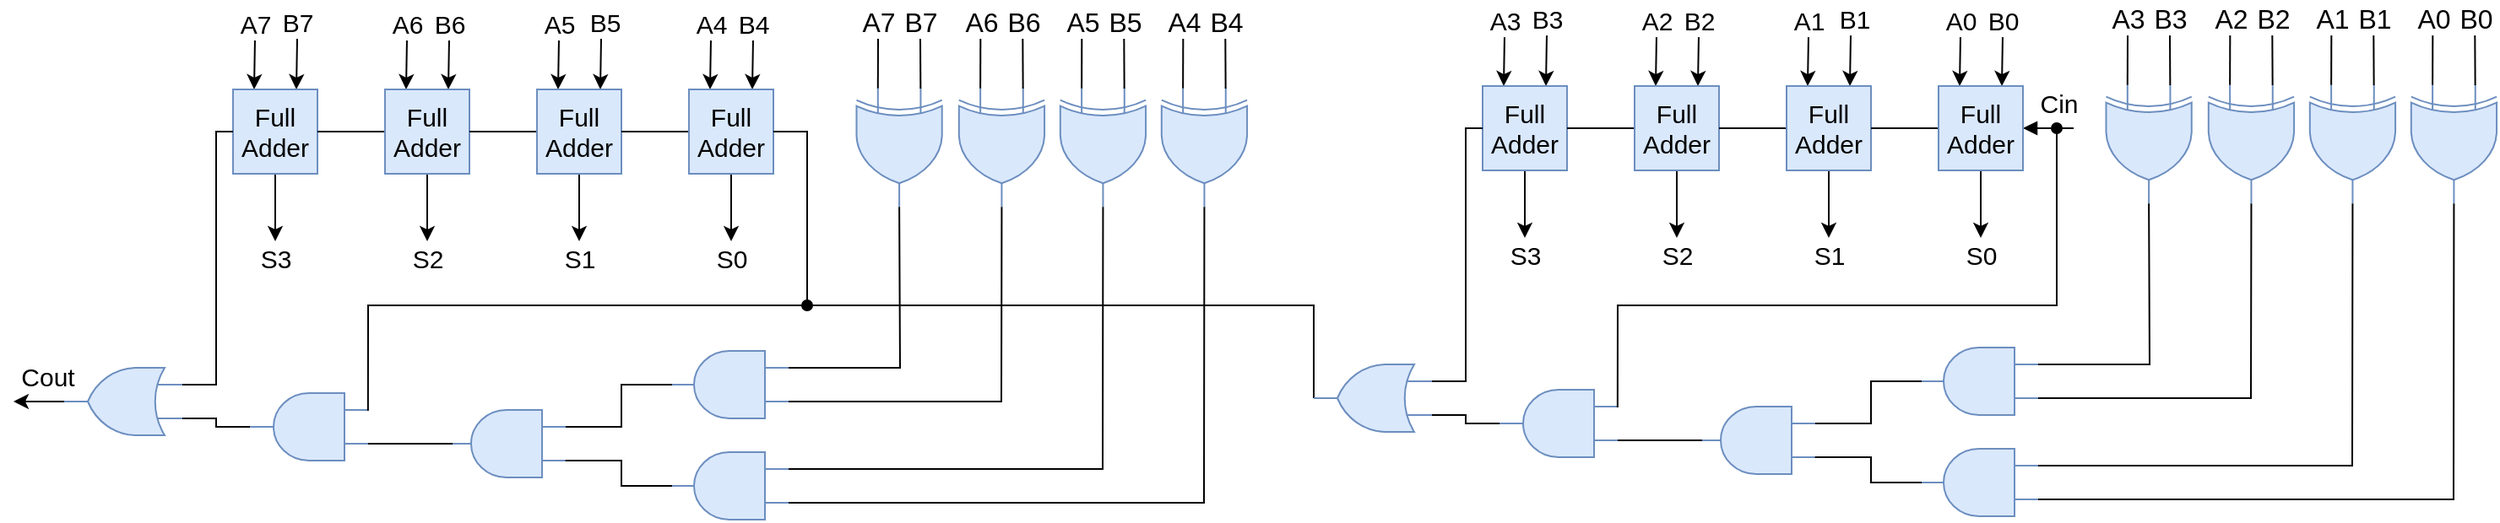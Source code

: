 <mxfile version="26.2.9">
  <diagram name="Página-1" id="ZvY7RlKto1usyJ_V8Ote">
    <mxGraphModel dx="3121" dy="984" grid="1" gridSize="10" guides="1" tooltips="1" connect="1" arrows="1" fold="1" page="1" pageScale="1" pageWidth="827" pageHeight="1169" background="none" math="0" shadow="0">
      <root>
        <mxCell id="0" />
        <mxCell id="1" parent="0" />
        <mxCell id="pYvZ6EQq_U6aykrmB1s--96" value="S3" style="edgeStyle=none;rounded=0;orthogonalLoop=1;jettySize=auto;html=1;exitX=0.5;exitY=1;exitDx=0;exitDy=0;fontSize=15;" parent="1" source="pYvZ6EQq_U6aykrmB1s--72" edge="1">
          <mxGeometry x="1" y="10" relative="1" as="geometry">
            <mxPoint x="735" y="470" as="targetPoint" />
            <mxPoint x="-10" y="10" as="offset" />
          </mxGeometry>
        </mxCell>
        <mxCell id="pYvZ6EQq_U6aykrmB1s--118" value="A3" style="edgeStyle=none;rounded=0;orthogonalLoop=1;jettySize=auto;html=1;exitX=0.25;exitY=0;exitDx=0;exitDy=0;endArrow=none;startFill=1;startArrow=classic;fontSize=15;" parent="1" source="pYvZ6EQq_U6aykrmB1s--72" edge="1">
          <mxGeometry x="1" y="10" relative="1" as="geometry">
            <mxPoint x="723" y="350" as="targetPoint" />
            <mxPoint x="10" y="-9" as="offset" />
          </mxGeometry>
        </mxCell>
        <mxCell id="pYvZ6EQq_U6aykrmB1s--119" value="B3" style="edgeStyle=none;rounded=0;orthogonalLoop=1;jettySize=auto;html=1;exitX=0.75;exitY=0;exitDx=0;exitDy=0;endArrow=none;startFill=1;startArrow=classic;fontSize=15;" parent="1" source="pYvZ6EQq_U6aykrmB1s--72" edge="1">
          <mxGeometry x="1" y="10" relative="1" as="geometry">
            <mxPoint x="748" y="350" as="targetPoint" />
            <mxPoint x="10" y="-10" as="offset" />
          </mxGeometry>
        </mxCell>
        <mxCell id="pYvZ6EQq_U6aykrmB1s--72" value="Full&lt;div&gt;Adder&lt;/div&gt;" style="whiteSpace=wrap;html=1;aspect=fixed;fontSize=15;fillColor=#dae8fc;strokeColor=#6c8ebf;rounded=0;" parent="1" vertex="1">
          <mxGeometry x="710" y="380" width="50" height="50" as="geometry" />
        </mxCell>
        <mxCell id="pYvZ6EQq_U6aykrmB1s--87" style="edgeStyle=none;rounded=0;orthogonalLoop=1;jettySize=auto;html=1;exitX=0;exitY=0.5;exitDx=0;exitDy=0;entryX=1;entryY=0.5;entryDx=0;entryDy=0;endArrow=none;startFill=0;fontSize=15;" parent="1" source="pYvZ6EQq_U6aykrmB1s--73" target="pYvZ6EQq_U6aykrmB1s--72" edge="1">
          <mxGeometry relative="1" as="geometry" />
        </mxCell>
        <mxCell id="pYvZ6EQq_U6aykrmB1s--97" value="S2" style="edgeStyle=none;rounded=0;orthogonalLoop=1;jettySize=auto;html=1;exitX=0.5;exitY=1;exitDx=0;exitDy=0;fontSize=15;" parent="1" source="pYvZ6EQq_U6aykrmB1s--73" edge="1">
          <mxGeometry x="1" y="10" relative="1" as="geometry">
            <mxPoint x="825" y="470" as="targetPoint" />
            <mxPoint x="-10" y="10" as="offset" />
          </mxGeometry>
        </mxCell>
        <mxCell id="pYvZ6EQq_U6aykrmB1s--116" value="A2" style="edgeStyle=none;rounded=0;orthogonalLoop=1;jettySize=auto;html=1;exitX=0.25;exitY=0;exitDx=0;exitDy=0;endArrow=none;startFill=1;startArrow=classic;fontSize=15;" parent="1" source="pYvZ6EQq_U6aykrmB1s--73" edge="1">
          <mxGeometry x="1" y="10" relative="1" as="geometry">
            <mxPoint x="813" y="350" as="targetPoint" />
            <mxPoint x="10" y="-9" as="offset" />
          </mxGeometry>
        </mxCell>
        <mxCell id="pYvZ6EQq_U6aykrmB1s--117" value="B2" style="edgeStyle=none;rounded=0;orthogonalLoop=1;jettySize=auto;html=1;exitX=0.75;exitY=0;exitDx=0;exitDy=0;endArrow=none;startFill=1;startArrow=classic;fontSize=15;" parent="1" source="pYvZ6EQq_U6aykrmB1s--73" edge="1">
          <mxGeometry x="1" y="10" relative="1" as="geometry">
            <mxPoint x="838" y="350" as="targetPoint" />
            <mxPoint x="10" y="-9" as="offset" />
          </mxGeometry>
        </mxCell>
        <mxCell id="pYvZ6EQq_U6aykrmB1s--73" value="Full&lt;div&gt;Adder&lt;/div&gt;" style="whiteSpace=wrap;html=1;aspect=fixed;fontSize=15;fillColor=#dae8fc;strokeColor=#6c8ebf;rounded=0;" parent="1" vertex="1">
          <mxGeometry x="800" y="380" width="50" height="50" as="geometry" />
        </mxCell>
        <mxCell id="pYvZ6EQq_U6aykrmB1s--86" style="edgeStyle=none;rounded=0;orthogonalLoop=1;jettySize=auto;html=1;exitX=0;exitY=0.5;exitDx=0;exitDy=0;entryX=1;entryY=0.5;entryDx=0;entryDy=0;endArrow=none;startFill=0;fontSize=15;" parent="1" source="pYvZ6EQq_U6aykrmB1s--74" target="pYvZ6EQq_U6aykrmB1s--73" edge="1">
          <mxGeometry relative="1" as="geometry" />
        </mxCell>
        <mxCell id="pYvZ6EQq_U6aykrmB1s--98" value="S1" style="edgeStyle=none;rounded=0;orthogonalLoop=1;jettySize=auto;html=1;exitX=0.5;exitY=1;exitDx=0;exitDy=0;fontSize=15;" parent="1" source="pYvZ6EQq_U6aykrmB1s--74" edge="1">
          <mxGeometry x="1" y="10" relative="1" as="geometry">
            <mxPoint x="915" y="470" as="targetPoint" />
            <mxPoint x="-10" y="10" as="offset" />
          </mxGeometry>
        </mxCell>
        <mxCell id="pYvZ6EQq_U6aykrmB1s--114" value="A1" style="edgeStyle=none;rounded=0;orthogonalLoop=1;jettySize=auto;html=1;exitX=0.25;exitY=0;exitDx=0;exitDy=0;endArrow=none;startFill=1;startArrow=classic;fontSize=15;endSize=16;" parent="1" source="pYvZ6EQq_U6aykrmB1s--74" edge="1">
          <mxGeometry x="1" y="10" relative="1" as="geometry">
            <mxPoint x="903" y="350" as="targetPoint" />
            <mxPoint x="10" y="-9" as="offset" />
          </mxGeometry>
        </mxCell>
        <mxCell id="pYvZ6EQq_U6aykrmB1s--115" value="B1" style="edgeStyle=none;rounded=0;orthogonalLoop=1;jettySize=auto;html=1;exitX=0.75;exitY=0;exitDx=0;exitDy=0;endArrow=none;startFill=1;startArrow=classic;fontSize=15;endSize=16;" parent="1" source="pYvZ6EQq_U6aykrmB1s--74" edge="1">
          <mxGeometry x="1" y="-10" relative="1" as="geometry">
            <mxPoint x="928" y="350" as="targetPoint" />
            <mxPoint x="-8" y="-10" as="offset" />
          </mxGeometry>
        </mxCell>
        <mxCell id="pYvZ6EQq_U6aykrmB1s--74" value="Full&lt;div&gt;Adder&lt;/div&gt;" style="whiteSpace=wrap;html=1;aspect=fixed;fontSize=15;fillColor=#dae8fc;strokeColor=#6c8ebf;rounded=0;" parent="1" vertex="1">
          <mxGeometry x="890" y="380" width="50" height="50" as="geometry" />
        </mxCell>
        <mxCell id="pYvZ6EQq_U6aykrmB1s--85" style="edgeStyle=none;rounded=0;orthogonalLoop=1;jettySize=auto;html=1;exitX=0;exitY=0.5;exitDx=0;exitDy=0;entryX=1;entryY=0.5;entryDx=0;entryDy=0;endArrow=none;startFill=0;fontSize=15;" parent="1" source="pYvZ6EQq_U6aykrmB1s--75" target="pYvZ6EQq_U6aykrmB1s--74" edge="1">
          <mxGeometry relative="1" as="geometry" />
        </mxCell>
        <mxCell id="pYvZ6EQq_U6aykrmB1s--88" style="edgeStyle=none;rounded=0;orthogonalLoop=1;jettySize=auto;html=1;exitX=1;exitY=0.5;exitDx=0;exitDy=0;startArrow=block;startFill=1;endArrow=none;fontSize=15;" parent="1" source="pYvZ6EQq_U6aykrmB1s--75" edge="1">
          <mxGeometry relative="1" as="geometry">
            <mxPoint x="1060" y="405" as="targetPoint" />
          </mxGeometry>
        </mxCell>
        <mxCell id="pYvZ6EQq_U6aykrmB1s--103" value="Cin" style="edgeLabel;html=1;align=center;verticalAlign=middle;resizable=0;points=[];fontSize=15;rounded=0;" parent="pYvZ6EQq_U6aykrmB1s--88" vertex="1" connectable="0">
          <mxGeometry x="0.4" y="4" relative="1" as="geometry">
            <mxPoint y="-11" as="offset" />
          </mxGeometry>
        </mxCell>
        <mxCell id="pYvZ6EQq_U6aykrmB1s--99" value="S0" style="edgeStyle=none;rounded=0;orthogonalLoop=1;jettySize=auto;html=1;exitX=0.5;exitY=1;exitDx=0;exitDy=0;fontSize=15;" parent="1" source="pYvZ6EQq_U6aykrmB1s--75" edge="1">
          <mxGeometry x="1" y="10" relative="1" as="geometry">
            <mxPoint x="1005" y="470" as="targetPoint" />
            <mxPoint x="-10" y="10" as="offset" />
          </mxGeometry>
        </mxCell>
        <mxCell id="pYvZ6EQq_U6aykrmB1s--112" value="A0" style="edgeStyle=none;rounded=0;orthogonalLoop=1;jettySize=auto;html=1;exitX=0.25;exitY=0;exitDx=0;exitDy=0;fontSize=15;endArrow=none;startFill=1;startArrow=classic;endSize=6;startSize=6;jumpSize=6;jumpStyle=arc;" parent="1" source="pYvZ6EQq_U6aykrmB1s--75" edge="1">
          <mxGeometry x="1" y="10" relative="1" as="geometry">
            <mxPoint x="993" y="350" as="targetPoint" />
            <mxPoint x="10" y="-9" as="offset" />
          </mxGeometry>
        </mxCell>
        <mxCell id="pYvZ6EQq_U6aykrmB1s--113" value="B0" style="edgeStyle=none;rounded=0;orthogonalLoop=1;jettySize=auto;html=1;exitX=0.75;exitY=0;exitDx=0;exitDy=0;fontSize=15;endArrow=none;startFill=1;startArrow=classic;endSize=6;startSize=6;jumpSize=6;jumpStyle=arc;" parent="1" source="pYvZ6EQq_U6aykrmB1s--75" edge="1">
          <mxGeometry x="1" y="10" relative="1" as="geometry">
            <mxPoint x="1018" y="350" as="targetPoint" />
            <mxPoint x="10" y="-9" as="offset" />
          </mxGeometry>
        </mxCell>
        <mxCell id="pYvZ6EQq_U6aykrmB1s--75" value="Full&lt;div&gt;Adder&lt;/div&gt;" style="whiteSpace=wrap;html=1;aspect=fixed;fontSize=15;fillColor=#dae8fc;strokeColor=#6c8ebf;rounded=0;" parent="1" vertex="1">
          <mxGeometry x="980" y="380" width="50" height="50" as="geometry" />
        </mxCell>
        <mxCell id="E4-3knK5RSkZOcYOayk6-2" value="" style="verticalLabelPosition=bottom;shadow=0;dashed=0;align=center;html=1;verticalAlign=top;shape=mxgraph.electrical.logic_gates.logic_gate;operation=xor;rotation=90;rounded=0;fillColor=#dae8fc;strokeColor=#6c8ebf;" vertex="1" parent="1">
          <mxGeometry x="1069.34" y="389.15" width="70.44" height="50.63" as="geometry" />
        </mxCell>
        <mxCell id="E4-3knK5RSkZOcYOayk6-14" value="A3" style="endArrow=none;html=1;rounded=0;exitX=0.001;exitY=0.75;exitDx=0;exitDy=0;exitPerimeter=0;fontSize=16;" edge="1" parent="1" source="E4-3knK5RSkZOcYOayk6-2">
          <mxGeometry x="1" y="10" width="50" height="50" relative="1" as="geometry">
            <mxPoint x="1107" y="379" as="sourcePoint" />
            <mxPoint x="1092" y="350" as="targetPoint" />
            <mxPoint x="10" y="-10" as="offset" />
          </mxGeometry>
        </mxCell>
        <mxCell id="E4-3knK5RSkZOcYOayk6-15" value="B3" style="endArrow=none;html=1;rounded=0;exitX=0.004;exitY=0.251;exitDx=0;exitDy=0;exitPerimeter=0;fontSize=16;" edge="1" parent="1" source="E4-3knK5RSkZOcYOayk6-2">
          <mxGeometry x="1" y="-10" width="50" height="50" relative="1" as="geometry">
            <mxPoint x="910" y="390" as="sourcePoint" />
            <mxPoint x="1117" y="350" as="targetPoint" />
            <mxPoint x="-10" y="-10" as="offset" />
          </mxGeometry>
        </mxCell>
        <mxCell id="E4-3knK5RSkZOcYOayk6-27" value="" style="verticalLabelPosition=bottom;shadow=0;dashed=0;align=center;html=1;verticalAlign=top;shape=mxgraph.electrical.logic_gates.logic_gate;operation=xor;rotation=90;rounded=0;fillColor=#dae8fc;strokeColor=#6c8ebf;" vertex="1" parent="1">
          <mxGeometry x="1130" y="389.15" width="70.44" height="50.63" as="geometry" />
        </mxCell>
        <mxCell id="E4-3knK5RSkZOcYOayk6-28" value="A2" style="endArrow=none;html=1;rounded=0;exitX=0.001;exitY=0.75;exitDx=0;exitDy=0;exitPerimeter=0;fontSize=16;" edge="1" parent="1" source="E4-3knK5RSkZOcYOayk6-27">
          <mxGeometry x="1" y="10" width="50" height="50" relative="1" as="geometry">
            <mxPoint x="1167.66" y="379" as="sourcePoint" />
            <mxPoint x="1152.66" y="350" as="targetPoint" />
            <mxPoint x="10" y="-10" as="offset" />
          </mxGeometry>
        </mxCell>
        <mxCell id="E4-3knK5RSkZOcYOayk6-29" value="B2" style="endArrow=none;html=1;rounded=0;exitX=0.004;exitY=0.251;exitDx=0;exitDy=0;exitPerimeter=0;fontSize=16;" edge="1" parent="1" source="E4-3knK5RSkZOcYOayk6-27">
          <mxGeometry x="1" y="-10" width="50" height="50" relative="1" as="geometry">
            <mxPoint x="970.66" y="390" as="sourcePoint" />
            <mxPoint x="1177.66" y="350" as="targetPoint" />
            <mxPoint x="-10" y="-10" as="offset" />
          </mxGeometry>
        </mxCell>
        <mxCell id="E4-3knK5RSkZOcYOayk6-30" value="" style="verticalLabelPosition=bottom;shadow=0;dashed=0;align=center;html=1;verticalAlign=top;shape=mxgraph.electrical.logic_gates.logic_gate;operation=xor;rotation=90;rounded=0;fillColor=#dae8fc;strokeColor=#6c8ebf;" vertex="1" parent="1">
          <mxGeometry x="1190" y="389.15" width="70.44" height="50.63" as="geometry" />
        </mxCell>
        <mxCell id="E4-3knK5RSkZOcYOayk6-31" value="A1" style="endArrow=none;html=1;rounded=0;exitX=0.001;exitY=0.75;exitDx=0;exitDy=0;exitPerimeter=0;fontSize=16;" edge="1" parent="1" source="E4-3knK5RSkZOcYOayk6-30">
          <mxGeometry x="1" y="10" width="50" height="50" relative="1" as="geometry">
            <mxPoint x="1227.66" y="379" as="sourcePoint" />
            <mxPoint x="1212.66" y="350" as="targetPoint" />
            <mxPoint x="10" y="-10" as="offset" />
          </mxGeometry>
        </mxCell>
        <mxCell id="E4-3knK5RSkZOcYOayk6-32" value="B1" style="endArrow=none;html=1;rounded=0;exitX=0.004;exitY=0.251;exitDx=0;exitDy=0;exitPerimeter=0;fontSize=16;" edge="1" parent="1" source="E4-3knK5RSkZOcYOayk6-30">
          <mxGeometry x="1" y="-10" width="50" height="50" relative="1" as="geometry">
            <mxPoint x="1030.66" y="390" as="sourcePoint" />
            <mxPoint x="1237.66" y="350" as="targetPoint" />
            <mxPoint x="-10" y="-10" as="offset" />
          </mxGeometry>
        </mxCell>
        <mxCell id="E4-3knK5RSkZOcYOayk6-33" value="" style="verticalLabelPosition=bottom;shadow=0;dashed=0;align=center;html=1;verticalAlign=top;shape=mxgraph.electrical.logic_gates.logic_gate;operation=xor;rotation=90;rounded=0;fillColor=#dae8fc;strokeColor=#6c8ebf;" vertex="1" parent="1">
          <mxGeometry x="1250" y="389.15" width="70.44" height="50.63" as="geometry" />
        </mxCell>
        <mxCell id="E4-3knK5RSkZOcYOayk6-34" value="A0" style="endArrow=none;html=1;rounded=0;exitX=0.001;exitY=0.75;exitDx=0;exitDy=0;exitPerimeter=0;fontSize=16;" edge="1" parent="1" source="E4-3knK5RSkZOcYOayk6-33">
          <mxGeometry x="1" y="10" width="50" height="50" relative="1" as="geometry">
            <mxPoint x="1287.66" y="379" as="sourcePoint" />
            <mxPoint x="1272.66" y="350" as="targetPoint" />
            <mxPoint x="10" y="-10" as="offset" />
          </mxGeometry>
        </mxCell>
        <mxCell id="E4-3knK5RSkZOcYOayk6-35" value="B0" style="endArrow=none;html=1;rounded=0;exitX=0.004;exitY=0.251;exitDx=0;exitDy=0;exitPerimeter=0;fontSize=16;" edge="1" parent="1" source="E4-3knK5RSkZOcYOayk6-33">
          <mxGeometry x="1" y="-10" width="50" height="50" relative="1" as="geometry">
            <mxPoint x="1090.66" y="390" as="sourcePoint" />
            <mxPoint x="1297.66" y="350" as="targetPoint" />
            <mxPoint x="-10" y="-10" as="offset" />
          </mxGeometry>
        </mxCell>
        <mxCell id="E4-3knK5RSkZOcYOayk6-36" value="" style="verticalLabelPosition=bottom;shadow=0;dashed=0;align=center;html=1;verticalAlign=top;shape=mxgraph.electrical.logic_gates.logic_gate;operation=and;rotation=-180;fillColor=#dae8fc;strokeColor=#6c8ebf;" vertex="1" parent="1">
          <mxGeometry x="969" y="535" width="70" height="40" as="geometry" />
        </mxCell>
        <mxCell id="E4-3knK5RSkZOcYOayk6-49" value="" style="endArrow=none;html=1;rounded=0;entryX=0.999;entryY=0.5;entryDx=0;entryDy=0;entryPerimeter=0;exitX=0;exitY=0.75;exitDx=0;exitDy=0;exitPerimeter=0;" edge="1" parent="1" source="E4-3knK5RSkZOcYOayk6-36" target="E4-3knK5RSkZOcYOayk6-2">
          <mxGeometry width="50" height="50" relative="1" as="geometry">
            <mxPoint x="1030" y="520" as="sourcePoint" />
            <mxPoint x="1105.016" y="449.967" as="targetPoint" />
            <Array as="points">
              <mxPoint x="1105" y="545" />
            </Array>
          </mxGeometry>
        </mxCell>
        <mxCell id="E4-3knK5RSkZOcYOayk6-50" value="" style="endArrow=none;html=1;rounded=0;entryX=1;entryY=0.5;entryDx=0;entryDy=0;entryPerimeter=0;exitX=0;exitY=0.25;exitDx=0;exitDy=0;exitPerimeter=0;" edge="1" parent="1" source="E4-3knK5RSkZOcYOayk6-36" target="E4-3knK5RSkZOcYOayk6-27">
          <mxGeometry width="50" height="50" relative="1" as="geometry">
            <mxPoint x="1030" y="540" as="sourcePoint" />
            <mxPoint x="1120" y="410" as="targetPoint" />
            <Array as="points">
              <mxPoint x="1165" y="565" />
            </Array>
          </mxGeometry>
        </mxCell>
        <mxCell id="E4-3knK5RSkZOcYOayk6-51" value="" style="verticalLabelPosition=bottom;shadow=0;dashed=0;align=center;html=1;verticalAlign=top;shape=mxgraph.electrical.logic_gates.logic_gate;operation=and;rotation=-180;fillColor=#dae8fc;strokeColor=#6c8ebf;" vertex="1" parent="1">
          <mxGeometry x="969" y="595" width="70" height="40" as="geometry" />
        </mxCell>
        <mxCell id="E4-3knK5RSkZOcYOayk6-52" value="" style="endArrow=none;html=1;rounded=0;exitX=0;exitY=0.75;exitDx=0;exitDy=0;exitPerimeter=0;entryX=1;entryY=0.5;entryDx=0;entryDy=0;entryPerimeter=0;" edge="1" parent="1" source="E4-3knK5RSkZOcYOayk6-51" target="E4-3knK5RSkZOcYOayk6-30">
          <mxGeometry width="50" height="50" relative="1" as="geometry">
            <mxPoint x="1030" y="580" as="sourcePoint" />
            <mxPoint x="1230" y="450" as="targetPoint" />
            <Array as="points">
              <mxPoint x="1110" y="605" />
              <mxPoint x="1225" y="605" />
            </Array>
          </mxGeometry>
        </mxCell>
        <mxCell id="E4-3knK5RSkZOcYOayk6-53" value="" style="endArrow=none;html=1;rounded=0;exitX=0;exitY=0.25;exitDx=0;exitDy=0;exitPerimeter=0;entryX=1;entryY=0.5;entryDx=0;entryDy=0;entryPerimeter=0;" edge="1" parent="1" source="E4-3knK5RSkZOcYOayk6-51" target="E4-3knK5RSkZOcYOayk6-33">
          <mxGeometry width="50" height="50" relative="1" as="geometry">
            <mxPoint x="1030" y="600" as="sourcePoint" />
            <mxPoint x="1290" y="450" as="targetPoint" />
            <Array as="points">
              <mxPoint x="1165" y="625" />
              <mxPoint x="1285" y="625" />
            </Array>
          </mxGeometry>
        </mxCell>
        <mxCell id="E4-3knK5RSkZOcYOayk6-54" value="" style="verticalLabelPosition=bottom;shadow=0;dashed=0;align=center;html=1;verticalAlign=top;shape=mxgraph.electrical.logic_gates.logic_gate;operation=and;rotation=-180;fillColor=#dae8fc;strokeColor=#6c8ebf;" vertex="1" parent="1">
          <mxGeometry x="837" y="570" width="70" height="40" as="geometry" />
        </mxCell>
        <mxCell id="E4-3knK5RSkZOcYOayk6-55" value="" style="verticalLabelPosition=bottom;shadow=0;dashed=0;align=center;html=1;verticalAlign=top;shape=mxgraph.electrical.logic_gates.logic_gate;operation=and;rotation=-180;fillColor=#dae8fc;strokeColor=#6c8ebf;" vertex="1" parent="1">
          <mxGeometry x="720" y="560" width="70" height="40" as="geometry" />
        </mxCell>
        <mxCell id="E4-3knK5RSkZOcYOayk6-56" value="" style="endArrow=oval;html=1;rounded=0;endFill=1;exitX=0.001;exitY=0.737;exitDx=0;exitDy=0;exitPerimeter=0;" edge="1" parent="1" source="E4-3knK5RSkZOcYOayk6-55">
          <mxGeometry width="50" height="50" relative="1" as="geometry">
            <mxPoint x="800" y="565" as="sourcePoint" />
            <mxPoint x="1050" y="405" as="targetPoint" />
            <Array as="points">
              <mxPoint x="790" y="510" />
              <mxPoint x="1050" y="510" />
            </Array>
          </mxGeometry>
        </mxCell>
        <mxCell id="E4-3knK5RSkZOcYOayk6-57" value="" style="endArrow=none;html=1;rounded=0;exitX=0;exitY=0.25;exitDx=0;exitDy=0;exitPerimeter=0;entryX=0.957;entryY=0.5;entryDx=0;entryDy=0;entryPerimeter=0;" edge="1" parent="1" source="E4-3knK5RSkZOcYOayk6-55" target="E4-3knK5RSkZOcYOayk6-54">
          <mxGeometry width="50" height="50" relative="1" as="geometry">
            <mxPoint x="800" y="585" as="sourcePoint" />
            <mxPoint x="830" y="590" as="targetPoint" />
          </mxGeometry>
        </mxCell>
        <mxCell id="E4-3knK5RSkZOcYOayk6-58" value="" style="endArrow=none;html=1;rounded=0;exitX=0.002;exitY=0.25;exitDx=0;exitDy=0;exitPerimeter=0;entryX=0.986;entryY=0.5;entryDx=0;entryDy=0;entryPerimeter=0;" edge="1" parent="1" source="E4-3knK5RSkZOcYOayk6-54" target="E4-3knK5RSkZOcYOayk6-51">
          <mxGeometry width="50" height="50" relative="1" as="geometry">
            <mxPoint x="820" y="560" as="sourcePoint" />
            <mxPoint x="960" y="610" as="targetPoint" />
            <Array as="points">
              <mxPoint x="940" y="600" />
              <mxPoint x="940" y="615" />
            </Array>
          </mxGeometry>
        </mxCell>
        <mxCell id="E4-3knK5RSkZOcYOayk6-59" value="" style="endArrow=none;html=1;rounded=0;entryX=0.986;entryY=0.5;entryDx=0;entryDy=0;entryPerimeter=0;exitX=0;exitY=0.75;exitDx=0;exitDy=0;exitPerimeter=0;" edge="1" parent="1" source="E4-3knK5RSkZOcYOayk6-54" target="E4-3knK5RSkZOcYOayk6-36">
          <mxGeometry width="50" height="50" relative="1" as="geometry">
            <mxPoint x="910" y="580" as="sourcePoint" />
            <mxPoint x="960" y="550" as="targetPoint" />
            <Array as="points">
              <mxPoint x="940" y="580" />
              <mxPoint x="940" y="555" />
            </Array>
          </mxGeometry>
        </mxCell>
        <mxCell id="E4-3knK5RSkZOcYOayk6-168" style="edgeStyle=orthogonalEdgeStyle;rounded=0;orthogonalLoop=1;jettySize=auto;html=1;exitX=1;exitY=0.5;exitDx=0;exitDy=0;exitPerimeter=0;endArrow=oval;endFill=1;" edge="1" parent="1" source="E4-3knK5RSkZOcYOayk6-67">
          <mxGeometry relative="1" as="geometry">
            <mxPoint x="310" y="510" as="targetPoint" />
            <Array as="points">
              <mxPoint x="610" y="510" />
            </Array>
          </mxGeometry>
        </mxCell>
        <mxCell id="E4-3knK5RSkZOcYOayk6-67" value="" style="verticalLabelPosition=bottom;shadow=0;dashed=0;align=center;html=1;verticalAlign=top;shape=mxgraph.electrical.logic_gates.logic_gate;operation=or;rotation=-180;fillColor=#dae8fc;strokeColor=#6c8ebf;" vertex="1" parent="1">
          <mxGeometry x="610" y="545" width="70" height="40" as="geometry" />
        </mxCell>
        <mxCell id="E4-3knK5RSkZOcYOayk6-68" style="edgeStyle=orthogonalEdgeStyle;rounded=0;orthogonalLoop=1;jettySize=auto;html=1;exitX=0;exitY=0.5;exitDx=0;exitDy=0;entryX=0;entryY=0.75;entryDx=0;entryDy=0;entryPerimeter=0;endArrow=none;startFill=0;" edge="1" parent="1" source="pYvZ6EQq_U6aykrmB1s--72" target="E4-3knK5RSkZOcYOayk6-67">
          <mxGeometry relative="1" as="geometry">
            <Array as="points">
              <mxPoint x="700" y="405" />
              <mxPoint x="700" y="555" />
            </Array>
          </mxGeometry>
        </mxCell>
        <mxCell id="E4-3knK5RSkZOcYOayk6-69" style="edgeStyle=orthogonalEdgeStyle;rounded=0;orthogonalLoop=1;jettySize=auto;html=1;exitX=1;exitY=0.5;exitDx=0;exitDy=0;exitPerimeter=0;entryX=0;entryY=0.25;entryDx=0;entryDy=0;entryPerimeter=0;endArrow=none;startFill=0;" edge="1" parent="1" source="E4-3knK5RSkZOcYOayk6-55" target="E4-3knK5RSkZOcYOayk6-67">
          <mxGeometry relative="1" as="geometry" />
        </mxCell>
        <mxCell id="E4-3knK5RSkZOcYOayk6-119" value="S3" style="edgeStyle=none;rounded=0;orthogonalLoop=1;jettySize=auto;html=1;exitX=0.5;exitY=1;exitDx=0;exitDy=0;fontSize=15;" edge="1" parent="1" source="E4-3knK5RSkZOcYOayk6-122">
          <mxGeometry x="1" y="10" relative="1" as="geometry">
            <mxPoint x="-5" y="472" as="targetPoint" />
            <mxPoint x="-10" y="10" as="offset" />
          </mxGeometry>
        </mxCell>
        <mxCell id="E4-3knK5RSkZOcYOayk6-120" value="A7" style="edgeStyle=none;rounded=0;orthogonalLoop=1;jettySize=auto;html=1;exitX=0.25;exitY=0;exitDx=0;exitDy=0;endArrow=none;startFill=1;startArrow=classic;fontSize=15;" edge="1" parent="1" source="E4-3knK5RSkZOcYOayk6-122">
          <mxGeometry x="1" y="10" relative="1" as="geometry">
            <mxPoint x="-17" y="352" as="targetPoint" />
            <mxPoint x="10" y="-9" as="offset" />
          </mxGeometry>
        </mxCell>
        <mxCell id="E4-3knK5RSkZOcYOayk6-121" value="B7" style="edgeStyle=none;rounded=0;orthogonalLoop=1;jettySize=auto;html=1;exitX=0.75;exitY=0;exitDx=0;exitDy=0;endArrow=none;startFill=1;startArrow=classic;fontSize=15;" edge="1" parent="1" source="E4-3knK5RSkZOcYOayk6-122">
          <mxGeometry x="1" y="10" relative="1" as="geometry">
            <mxPoint x="8" y="352" as="targetPoint" />
            <mxPoint x="10" y="-10" as="offset" />
          </mxGeometry>
        </mxCell>
        <mxCell id="E4-3knK5RSkZOcYOayk6-122" value="Full&lt;div&gt;Adder&lt;/div&gt;" style="whiteSpace=wrap;html=1;aspect=fixed;fontSize=15;fillColor=#dae8fc;strokeColor=#6c8ebf;rounded=0;" vertex="1" parent="1">
          <mxGeometry x="-30" y="382" width="50" height="50" as="geometry" />
        </mxCell>
        <mxCell id="E4-3knK5RSkZOcYOayk6-123" style="edgeStyle=none;rounded=0;orthogonalLoop=1;jettySize=auto;html=1;exitX=0;exitY=0.5;exitDx=0;exitDy=0;entryX=1;entryY=0.5;entryDx=0;entryDy=0;endArrow=none;startFill=0;fontSize=15;" edge="1" parent="1" source="E4-3knK5RSkZOcYOayk6-127" target="E4-3knK5RSkZOcYOayk6-122">
          <mxGeometry relative="1" as="geometry" />
        </mxCell>
        <mxCell id="E4-3knK5RSkZOcYOayk6-124" value="S2" style="edgeStyle=none;rounded=0;orthogonalLoop=1;jettySize=auto;html=1;exitX=0.5;exitY=1;exitDx=0;exitDy=0;fontSize=15;" edge="1" parent="1" source="E4-3knK5RSkZOcYOayk6-127">
          <mxGeometry x="1" y="10" relative="1" as="geometry">
            <mxPoint x="85" y="472" as="targetPoint" />
            <mxPoint x="-10" y="10" as="offset" />
          </mxGeometry>
        </mxCell>
        <mxCell id="E4-3knK5RSkZOcYOayk6-125" value="A6" style="edgeStyle=none;rounded=0;orthogonalLoop=1;jettySize=auto;html=1;exitX=0.25;exitY=0;exitDx=0;exitDy=0;endArrow=none;startFill=1;startArrow=classic;fontSize=15;" edge="1" parent="1" source="E4-3knK5RSkZOcYOayk6-127">
          <mxGeometry x="1" y="10" relative="1" as="geometry">
            <mxPoint x="73" y="352" as="targetPoint" />
            <mxPoint x="10" y="-9" as="offset" />
          </mxGeometry>
        </mxCell>
        <mxCell id="E4-3knK5RSkZOcYOayk6-126" value="B6" style="edgeStyle=none;rounded=0;orthogonalLoop=1;jettySize=auto;html=1;exitX=0.75;exitY=0;exitDx=0;exitDy=0;endArrow=none;startFill=1;startArrow=classic;fontSize=15;" edge="1" parent="1" source="E4-3knK5RSkZOcYOayk6-127">
          <mxGeometry x="1" y="10" relative="1" as="geometry">
            <mxPoint x="98" y="352" as="targetPoint" />
            <mxPoint x="10" y="-9" as="offset" />
          </mxGeometry>
        </mxCell>
        <mxCell id="E4-3knK5RSkZOcYOayk6-127" value="Full&lt;div&gt;Adder&lt;/div&gt;" style="whiteSpace=wrap;html=1;aspect=fixed;fontSize=15;fillColor=#dae8fc;strokeColor=#6c8ebf;rounded=0;" vertex="1" parent="1">
          <mxGeometry x="60" y="382" width="50" height="50" as="geometry" />
        </mxCell>
        <mxCell id="E4-3knK5RSkZOcYOayk6-128" style="edgeStyle=none;rounded=0;orthogonalLoop=1;jettySize=auto;html=1;exitX=0;exitY=0.5;exitDx=0;exitDy=0;entryX=1;entryY=0.5;entryDx=0;entryDy=0;endArrow=none;startFill=0;fontSize=15;" edge="1" parent="1" source="E4-3knK5RSkZOcYOayk6-132" target="E4-3knK5RSkZOcYOayk6-127">
          <mxGeometry relative="1" as="geometry" />
        </mxCell>
        <mxCell id="E4-3knK5RSkZOcYOayk6-129" value="S1" style="edgeStyle=none;rounded=0;orthogonalLoop=1;jettySize=auto;html=1;exitX=0.5;exitY=1;exitDx=0;exitDy=0;fontSize=15;" edge="1" parent="1" source="E4-3knK5RSkZOcYOayk6-132">
          <mxGeometry x="1" y="10" relative="1" as="geometry">
            <mxPoint x="175" y="472" as="targetPoint" />
            <mxPoint x="-10" y="10" as="offset" />
          </mxGeometry>
        </mxCell>
        <mxCell id="E4-3knK5RSkZOcYOayk6-130" value="A5" style="edgeStyle=none;rounded=0;orthogonalLoop=1;jettySize=auto;html=1;exitX=0.25;exitY=0;exitDx=0;exitDy=0;endArrow=none;startFill=1;startArrow=classic;fontSize=15;endSize=16;" edge="1" parent="1" source="E4-3knK5RSkZOcYOayk6-132">
          <mxGeometry x="1" y="10" relative="1" as="geometry">
            <mxPoint x="163" y="352" as="targetPoint" />
            <mxPoint x="10" y="-9" as="offset" />
          </mxGeometry>
        </mxCell>
        <mxCell id="E4-3knK5RSkZOcYOayk6-131" value="B5" style="edgeStyle=none;rounded=0;orthogonalLoop=1;jettySize=auto;html=1;exitX=0.75;exitY=0;exitDx=0;exitDy=0;endArrow=none;startFill=1;startArrow=classic;fontSize=15;endSize=16;" edge="1" parent="1" source="E4-3knK5RSkZOcYOayk6-132">
          <mxGeometry x="1" y="-10" relative="1" as="geometry">
            <mxPoint x="188" y="352" as="targetPoint" />
            <mxPoint x="-8" y="-10" as="offset" />
          </mxGeometry>
        </mxCell>
        <mxCell id="E4-3knK5RSkZOcYOayk6-132" value="Full&lt;div&gt;Adder&lt;/div&gt;" style="whiteSpace=wrap;html=1;aspect=fixed;fontSize=15;fillColor=#dae8fc;strokeColor=#6c8ebf;rounded=0;" vertex="1" parent="1">
          <mxGeometry x="150" y="382" width="50" height="50" as="geometry" />
        </mxCell>
        <mxCell id="E4-3knK5RSkZOcYOayk6-133" style="edgeStyle=none;rounded=0;orthogonalLoop=1;jettySize=auto;html=1;exitX=0;exitY=0.5;exitDx=0;exitDy=0;entryX=1;entryY=0.5;entryDx=0;entryDy=0;endArrow=none;startFill=0;fontSize=15;" edge="1" parent="1" source="E4-3knK5RSkZOcYOayk6-139" target="E4-3knK5RSkZOcYOayk6-132">
          <mxGeometry relative="1" as="geometry" />
        </mxCell>
        <mxCell id="E4-3knK5RSkZOcYOayk6-136" value="S0" style="edgeStyle=none;rounded=0;orthogonalLoop=1;jettySize=auto;html=1;exitX=0.5;exitY=1;exitDx=0;exitDy=0;fontSize=15;" edge="1" parent="1" source="E4-3knK5RSkZOcYOayk6-139">
          <mxGeometry x="1" y="10" relative="1" as="geometry">
            <mxPoint x="265" y="472" as="targetPoint" />
            <mxPoint x="-10" y="10" as="offset" />
          </mxGeometry>
        </mxCell>
        <mxCell id="E4-3knK5RSkZOcYOayk6-137" value="A4" style="edgeStyle=none;rounded=0;orthogonalLoop=1;jettySize=auto;html=1;exitX=0.25;exitY=0;exitDx=0;exitDy=0;fontSize=15;endArrow=none;startFill=1;startArrow=classic;endSize=6;startSize=6;jumpSize=6;jumpStyle=arc;" edge="1" parent="1" source="E4-3knK5RSkZOcYOayk6-139">
          <mxGeometry x="1" y="10" relative="1" as="geometry">
            <mxPoint x="253" y="352" as="targetPoint" />
            <mxPoint x="10" y="-9" as="offset" />
          </mxGeometry>
        </mxCell>
        <mxCell id="E4-3knK5RSkZOcYOayk6-138" value="B4" style="edgeStyle=none;rounded=0;orthogonalLoop=1;jettySize=auto;html=1;exitX=0.75;exitY=0;exitDx=0;exitDy=0;fontSize=15;endArrow=none;startFill=1;startArrow=classic;endSize=6;startSize=6;jumpSize=6;jumpStyle=arc;" edge="1" parent="1" source="E4-3knK5RSkZOcYOayk6-139">
          <mxGeometry x="1" y="10" relative="1" as="geometry">
            <mxPoint x="278" y="352" as="targetPoint" />
            <mxPoint x="10" y="-9" as="offset" />
          </mxGeometry>
        </mxCell>
        <mxCell id="E4-3knK5RSkZOcYOayk6-139" value="Full&lt;div&gt;Adder&lt;/div&gt;" style="whiteSpace=wrap;html=1;aspect=fixed;fontSize=15;fillColor=#dae8fc;strokeColor=#6c8ebf;rounded=0;" vertex="1" parent="1">
          <mxGeometry x="240" y="382" width="50" height="50" as="geometry" />
        </mxCell>
        <mxCell id="E4-3knK5RSkZOcYOayk6-140" value="" style="verticalLabelPosition=bottom;shadow=0;dashed=0;align=center;html=1;verticalAlign=top;shape=mxgraph.electrical.logic_gates.logic_gate;operation=xor;rotation=90;rounded=0;fillColor=#dae8fc;strokeColor=#6c8ebf;" vertex="1" parent="1">
          <mxGeometry x="329.34" y="391.15" width="70.44" height="50.63" as="geometry" />
        </mxCell>
        <mxCell id="E4-3knK5RSkZOcYOayk6-141" value="A7" style="endArrow=none;html=1;rounded=0;exitX=0.001;exitY=0.75;exitDx=0;exitDy=0;exitPerimeter=0;fontSize=16;" edge="1" parent="1" source="E4-3knK5RSkZOcYOayk6-140">
          <mxGeometry x="1" y="10" width="50" height="50" relative="1" as="geometry">
            <mxPoint x="367" y="381" as="sourcePoint" />
            <mxPoint x="352" y="352" as="targetPoint" />
            <mxPoint x="10" y="-10" as="offset" />
          </mxGeometry>
        </mxCell>
        <mxCell id="E4-3knK5RSkZOcYOayk6-142" value="B7" style="endArrow=none;html=1;rounded=0;exitX=0.004;exitY=0.251;exitDx=0;exitDy=0;exitPerimeter=0;fontSize=16;" edge="1" parent="1" source="E4-3knK5RSkZOcYOayk6-140">
          <mxGeometry x="1" y="-10" width="50" height="50" relative="1" as="geometry">
            <mxPoint x="170" y="392" as="sourcePoint" />
            <mxPoint x="377" y="352" as="targetPoint" />
            <mxPoint x="-10" y="-10" as="offset" />
          </mxGeometry>
        </mxCell>
        <mxCell id="E4-3knK5RSkZOcYOayk6-143" value="" style="verticalLabelPosition=bottom;shadow=0;dashed=0;align=center;html=1;verticalAlign=top;shape=mxgraph.electrical.logic_gates.logic_gate;operation=xor;rotation=90;rounded=0;fillColor=#dae8fc;strokeColor=#6c8ebf;" vertex="1" parent="1">
          <mxGeometry x="390" y="391.15" width="70.44" height="50.63" as="geometry" />
        </mxCell>
        <mxCell id="E4-3knK5RSkZOcYOayk6-144" value="A6" style="endArrow=none;html=1;rounded=0;exitX=0.001;exitY=0.75;exitDx=0;exitDy=0;exitPerimeter=0;fontSize=16;" edge="1" parent="1" source="E4-3knK5RSkZOcYOayk6-143">
          <mxGeometry x="1" y="10" width="50" height="50" relative="1" as="geometry">
            <mxPoint x="427.66" y="381" as="sourcePoint" />
            <mxPoint x="412.66" y="352" as="targetPoint" />
            <mxPoint x="10" y="-10" as="offset" />
          </mxGeometry>
        </mxCell>
        <mxCell id="E4-3knK5RSkZOcYOayk6-145" value="B6" style="endArrow=none;html=1;rounded=0;exitX=0.004;exitY=0.251;exitDx=0;exitDy=0;exitPerimeter=0;fontSize=16;" edge="1" parent="1" source="E4-3knK5RSkZOcYOayk6-143">
          <mxGeometry x="1" y="-10" width="50" height="50" relative="1" as="geometry">
            <mxPoint x="230.66" y="392" as="sourcePoint" />
            <mxPoint x="437.66" y="352" as="targetPoint" />
            <mxPoint x="-10" y="-10" as="offset" />
          </mxGeometry>
        </mxCell>
        <mxCell id="E4-3knK5RSkZOcYOayk6-146" value="" style="verticalLabelPosition=bottom;shadow=0;dashed=0;align=center;html=1;verticalAlign=top;shape=mxgraph.electrical.logic_gates.logic_gate;operation=xor;rotation=90;rounded=0;fillColor=#dae8fc;strokeColor=#6c8ebf;" vertex="1" parent="1">
          <mxGeometry x="450" y="391.15" width="70.44" height="50.63" as="geometry" />
        </mxCell>
        <mxCell id="E4-3knK5RSkZOcYOayk6-147" value="A5" style="endArrow=none;html=1;rounded=0;exitX=0.001;exitY=0.75;exitDx=0;exitDy=0;exitPerimeter=0;fontSize=16;" edge="1" parent="1" source="E4-3knK5RSkZOcYOayk6-146">
          <mxGeometry x="1" y="10" width="50" height="50" relative="1" as="geometry">
            <mxPoint x="487.66" y="381" as="sourcePoint" />
            <mxPoint x="472.66" y="352" as="targetPoint" />
            <mxPoint x="10" y="-10" as="offset" />
          </mxGeometry>
        </mxCell>
        <mxCell id="E4-3knK5RSkZOcYOayk6-148" value="B5" style="endArrow=none;html=1;rounded=0;exitX=0.004;exitY=0.251;exitDx=0;exitDy=0;exitPerimeter=0;fontSize=16;" edge="1" parent="1" source="E4-3knK5RSkZOcYOayk6-146">
          <mxGeometry x="1" y="-10" width="50" height="50" relative="1" as="geometry">
            <mxPoint x="290.66" y="392" as="sourcePoint" />
            <mxPoint x="497.66" y="352" as="targetPoint" />
            <mxPoint x="-10" y="-10" as="offset" />
          </mxGeometry>
        </mxCell>
        <mxCell id="E4-3knK5RSkZOcYOayk6-149" value="" style="verticalLabelPosition=bottom;shadow=0;dashed=0;align=center;html=1;verticalAlign=top;shape=mxgraph.electrical.logic_gates.logic_gate;operation=xor;rotation=90;rounded=0;fillColor=#dae8fc;strokeColor=#6c8ebf;" vertex="1" parent="1">
          <mxGeometry x="510" y="391.15" width="70.44" height="50.63" as="geometry" />
        </mxCell>
        <mxCell id="E4-3knK5RSkZOcYOayk6-150" value="A4" style="endArrow=none;html=1;rounded=0;exitX=0.001;exitY=0.75;exitDx=0;exitDy=0;exitPerimeter=0;fontSize=16;" edge="1" parent="1" source="E4-3knK5RSkZOcYOayk6-149">
          <mxGeometry x="1" y="10" width="50" height="50" relative="1" as="geometry">
            <mxPoint x="547.66" y="381" as="sourcePoint" />
            <mxPoint x="532.66" y="352" as="targetPoint" />
            <mxPoint x="10" y="-10" as="offset" />
          </mxGeometry>
        </mxCell>
        <mxCell id="E4-3knK5RSkZOcYOayk6-151" value="B4" style="endArrow=none;html=1;rounded=0;exitX=0.004;exitY=0.251;exitDx=0;exitDy=0;exitPerimeter=0;fontSize=16;" edge="1" parent="1" source="E4-3knK5RSkZOcYOayk6-149">
          <mxGeometry x="1" y="-10" width="50" height="50" relative="1" as="geometry">
            <mxPoint x="350.66" y="392" as="sourcePoint" />
            <mxPoint x="557.66" y="352" as="targetPoint" />
            <mxPoint x="-10" y="-10" as="offset" />
          </mxGeometry>
        </mxCell>
        <mxCell id="E4-3knK5RSkZOcYOayk6-152" value="" style="verticalLabelPosition=bottom;shadow=0;dashed=0;align=center;html=1;verticalAlign=top;shape=mxgraph.electrical.logic_gates.logic_gate;operation=and;rotation=-180;fillColor=#dae8fc;strokeColor=#6c8ebf;" vertex="1" parent="1">
          <mxGeometry x="229" y="537" width="70" height="40" as="geometry" />
        </mxCell>
        <mxCell id="E4-3knK5RSkZOcYOayk6-153" value="" style="endArrow=none;html=1;rounded=0;entryX=0.999;entryY=0.5;entryDx=0;entryDy=0;entryPerimeter=0;exitX=0;exitY=0.75;exitDx=0;exitDy=0;exitPerimeter=0;" edge="1" parent="1" source="E4-3knK5RSkZOcYOayk6-152" target="E4-3knK5RSkZOcYOayk6-140">
          <mxGeometry width="50" height="50" relative="1" as="geometry">
            <mxPoint x="290" y="522" as="sourcePoint" />
            <mxPoint x="365.016" y="451.967" as="targetPoint" />
            <Array as="points">
              <mxPoint x="365" y="547" />
            </Array>
          </mxGeometry>
        </mxCell>
        <mxCell id="E4-3knK5RSkZOcYOayk6-154" value="" style="endArrow=none;html=1;rounded=0;entryX=1;entryY=0.5;entryDx=0;entryDy=0;entryPerimeter=0;exitX=0;exitY=0.25;exitDx=0;exitDy=0;exitPerimeter=0;" edge="1" parent="1" source="E4-3knK5RSkZOcYOayk6-152" target="E4-3knK5RSkZOcYOayk6-143">
          <mxGeometry width="50" height="50" relative="1" as="geometry">
            <mxPoint x="290" y="542" as="sourcePoint" />
            <mxPoint x="380" y="412" as="targetPoint" />
            <Array as="points">
              <mxPoint x="425" y="567" />
            </Array>
          </mxGeometry>
        </mxCell>
        <mxCell id="E4-3knK5RSkZOcYOayk6-155" value="" style="verticalLabelPosition=bottom;shadow=0;dashed=0;align=center;html=1;verticalAlign=top;shape=mxgraph.electrical.logic_gates.logic_gate;operation=and;rotation=-180;fillColor=#dae8fc;strokeColor=#6c8ebf;" vertex="1" parent="1">
          <mxGeometry x="229" y="597" width="70" height="40" as="geometry" />
        </mxCell>
        <mxCell id="E4-3knK5RSkZOcYOayk6-156" value="" style="endArrow=none;html=1;rounded=0;exitX=0;exitY=0.75;exitDx=0;exitDy=0;exitPerimeter=0;entryX=1;entryY=0.5;entryDx=0;entryDy=0;entryPerimeter=0;" edge="1" parent="1" source="E4-3knK5RSkZOcYOayk6-155" target="E4-3knK5RSkZOcYOayk6-146">
          <mxGeometry width="50" height="50" relative="1" as="geometry">
            <mxPoint x="290" y="582" as="sourcePoint" />
            <mxPoint x="490" y="452" as="targetPoint" />
            <Array as="points">
              <mxPoint x="370" y="607" />
              <mxPoint x="485" y="607" />
            </Array>
          </mxGeometry>
        </mxCell>
        <mxCell id="E4-3knK5RSkZOcYOayk6-157" value="" style="endArrow=none;html=1;rounded=0;exitX=0;exitY=0.25;exitDx=0;exitDy=0;exitPerimeter=0;entryX=1;entryY=0.5;entryDx=0;entryDy=0;entryPerimeter=0;" edge="1" parent="1" source="E4-3knK5RSkZOcYOayk6-155" target="E4-3knK5RSkZOcYOayk6-149">
          <mxGeometry width="50" height="50" relative="1" as="geometry">
            <mxPoint x="290" y="602" as="sourcePoint" />
            <mxPoint x="550" y="452" as="targetPoint" />
            <Array as="points">
              <mxPoint x="425" y="627" />
              <mxPoint x="545" y="627" />
            </Array>
          </mxGeometry>
        </mxCell>
        <mxCell id="E4-3knK5RSkZOcYOayk6-158" value="" style="verticalLabelPosition=bottom;shadow=0;dashed=0;align=center;html=1;verticalAlign=top;shape=mxgraph.electrical.logic_gates.logic_gate;operation=and;rotation=-180;fillColor=#dae8fc;strokeColor=#6c8ebf;" vertex="1" parent="1">
          <mxGeometry x="97" y="572" width="70" height="40" as="geometry" />
        </mxCell>
        <mxCell id="E4-3knK5RSkZOcYOayk6-159" value="" style="verticalLabelPosition=bottom;shadow=0;dashed=0;align=center;html=1;verticalAlign=top;shape=mxgraph.electrical.logic_gates.logic_gate;operation=and;rotation=-180;fillColor=#dae8fc;strokeColor=#6c8ebf;" vertex="1" parent="1">
          <mxGeometry x="-20" y="562" width="70" height="40" as="geometry" />
        </mxCell>
        <mxCell id="E4-3knK5RSkZOcYOayk6-160" value="" style="endArrow=none;html=1;rounded=0;endFill=1;exitX=0.001;exitY=0.737;exitDx=0;exitDy=0;exitPerimeter=0;startFill=0;entryX=1;entryY=0.5;entryDx=0;entryDy=0;" edge="1" parent="1">
          <mxGeometry width="50" height="50" relative="1" as="geometry">
            <mxPoint x="49.93" y="572.52" as="sourcePoint" />
            <mxPoint x="290" y="407.0" as="targetPoint" />
            <Array as="points">
              <mxPoint x="50" y="510" />
              <mxPoint x="180" y="510" />
              <mxPoint x="310" y="510" />
              <mxPoint x="310" y="407" />
            </Array>
          </mxGeometry>
        </mxCell>
        <mxCell id="E4-3knK5RSkZOcYOayk6-161" value="" style="endArrow=none;html=1;rounded=0;exitX=0;exitY=0.25;exitDx=0;exitDy=0;exitPerimeter=0;entryX=0.957;entryY=0.5;entryDx=0;entryDy=0;entryPerimeter=0;" edge="1" parent="1" source="E4-3knK5RSkZOcYOayk6-159" target="E4-3knK5RSkZOcYOayk6-158">
          <mxGeometry width="50" height="50" relative="1" as="geometry">
            <mxPoint x="60" y="587" as="sourcePoint" />
            <mxPoint x="90" y="592" as="targetPoint" />
          </mxGeometry>
        </mxCell>
        <mxCell id="E4-3knK5RSkZOcYOayk6-162" value="" style="endArrow=none;html=1;rounded=0;exitX=0.002;exitY=0.25;exitDx=0;exitDy=0;exitPerimeter=0;entryX=0.986;entryY=0.5;entryDx=0;entryDy=0;entryPerimeter=0;" edge="1" parent="1" source="E4-3knK5RSkZOcYOayk6-158" target="E4-3knK5RSkZOcYOayk6-155">
          <mxGeometry width="50" height="50" relative="1" as="geometry">
            <mxPoint x="80" y="562" as="sourcePoint" />
            <mxPoint x="220" y="612" as="targetPoint" />
            <Array as="points">
              <mxPoint x="200" y="602" />
              <mxPoint x="200" y="617" />
            </Array>
          </mxGeometry>
        </mxCell>
        <mxCell id="E4-3knK5RSkZOcYOayk6-163" value="" style="endArrow=none;html=1;rounded=0;entryX=0.986;entryY=0.5;entryDx=0;entryDy=0;entryPerimeter=0;exitX=0;exitY=0.75;exitDx=0;exitDy=0;exitPerimeter=0;" edge="1" parent="1" source="E4-3knK5RSkZOcYOayk6-158" target="E4-3knK5RSkZOcYOayk6-152">
          <mxGeometry width="50" height="50" relative="1" as="geometry">
            <mxPoint x="170" y="582" as="sourcePoint" />
            <mxPoint x="220" y="552" as="targetPoint" />
            <Array as="points">
              <mxPoint x="200" y="582" />
              <mxPoint x="200" y="557" />
            </Array>
          </mxGeometry>
        </mxCell>
        <mxCell id="E4-3knK5RSkZOcYOayk6-164" value="&lt;font style=&quot;font-size: 15px;&quot;&gt;Cout&lt;/font&gt;" style="edgeStyle=orthogonalEdgeStyle;rounded=0;orthogonalLoop=1;jettySize=auto;html=1;exitX=1;exitY=0.5;exitDx=0;exitDy=0;exitPerimeter=0;" edge="1" parent="1" source="E4-3knK5RSkZOcYOayk6-165">
          <mxGeometry x="-0.333" y="-15" relative="1" as="geometry">
            <mxPoint x="-160" y="567" as="targetPoint" />
            <mxPoint as="offset" />
          </mxGeometry>
        </mxCell>
        <mxCell id="E4-3knK5RSkZOcYOayk6-165" value="" style="verticalLabelPosition=bottom;shadow=0;dashed=0;align=center;html=1;verticalAlign=top;shape=mxgraph.electrical.logic_gates.logic_gate;operation=or;rotation=-180;fillColor=#dae8fc;strokeColor=#6c8ebf;" vertex="1" parent="1">
          <mxGeometry x="-130" y="547" width="70" height="40" as="geometry" />
        </mxCell>
        <mxCell id="E4-3knK5RSkZOcYOayk6-166" style="edgeStyle=orthogonalEdgeStyle;rounded=0;orthogonalLoop=1;jettySize=auto;html=1;exitX=0;exitY=0.5;exitDx=0;exitDy=0;entryX=0;entryY=0.75;entryDx=0;entryDy=0;entryPerimeter=0;endArrow=none;startFill=0;" edge="1" parent="1" source="E4-3knK5RSkZOcYOayk6-122" target="E4-3knK5RSkZOcYOayk6-165">
          <mxGeometry relative="1" as="geometry">
            <Array as="points">
              <mxPoint x="-40" y="407" />
              <mxPoint x="-40" y="557" />
            </Array>
          </mxGeometry>
        </mxCell>
        <mxCell id="E4-3knK5RSkZOcYOayk6-167" style="edgeStyle=orthogonalEdgeStyle;rounded=0;orthogonalLoop=1;jettySize=auto;html=1;exitX=1;exitY=0.5;exitDx=0;exitDy=0;exitPerimeter=0;entryX=0;entryY=0.25;entryDx=0;entryDy=0;entryPerimeter=0;endArrow=none;startFill=0;" edge="1" parent="1" source="E4-3knK5RSkZOcYOayk6-159" target="E4-3knK5RSkZOcYOayk6-165">
          <mxGeometry relative="1" as="geometry" />
        </mxCell>
      </root>
    </mxGraphModel>
  </diagram>
</mxfile>
